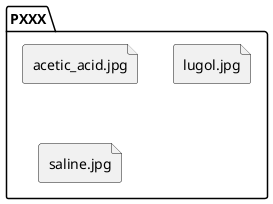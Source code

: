 @startuml 2D_patient_data

folder PXXX{
    file acetic_acid.jpg
    file lugol.jpg
    file saline.jpg
}

@enduml